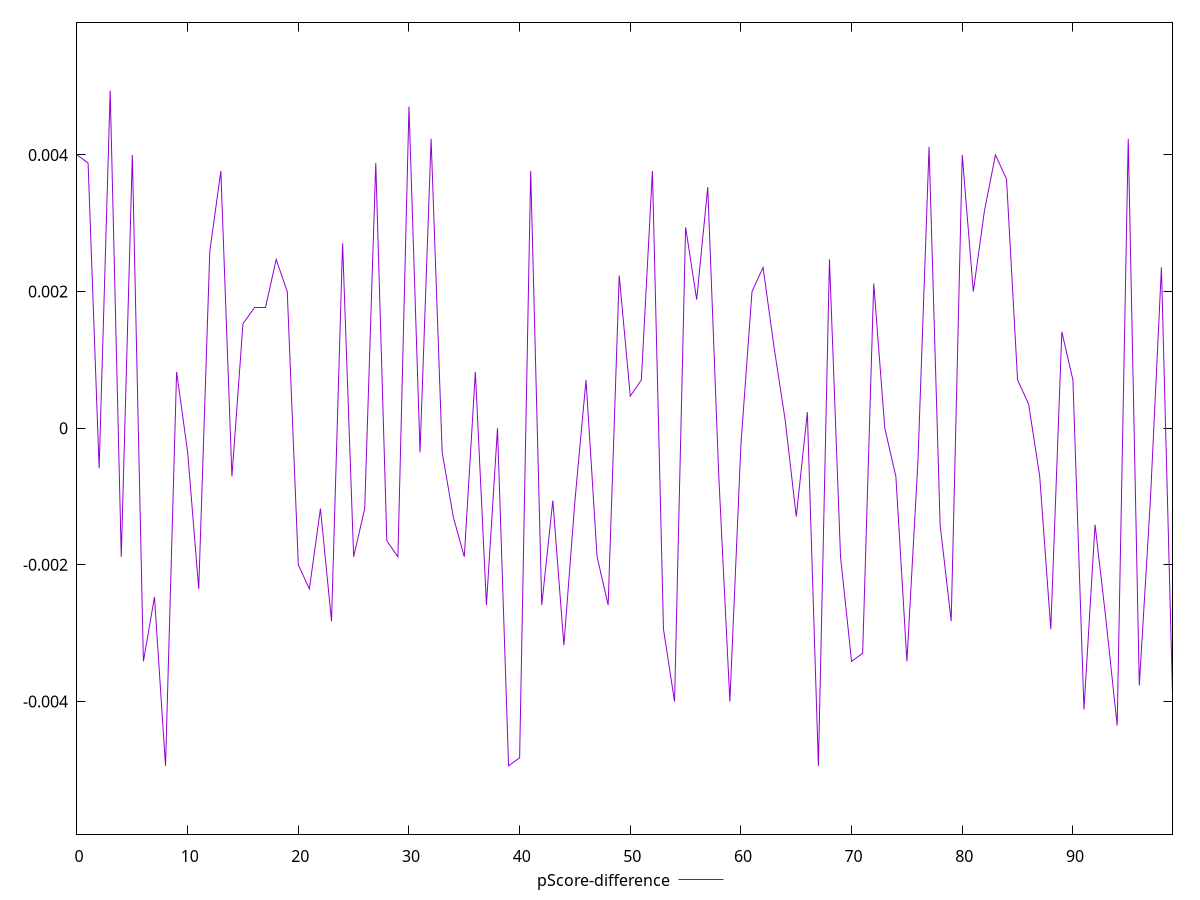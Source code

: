 reset

$pScoreDifference <<EOF
0 0.0040000000000000036
1 0.003882352941176448
2 -0.0005882352941176672
3 0.004941176470588227
4 -0.0018823529411765016
5 0.003999999999999948
6 -0.003411764705882392
7 -0.002470588235294169
8 -0.004941176470588282
9 0.0008235294117647229
10 -0.0003529411764706114
11 -0.002352941176470613
12 0.0025882352941176134
13 0.003764705882352948
14 -0.0007058823529411673
15 0.0015294117647058347
16 0.001764705882352946
17 0.001764705882352946
18 0.002470588235294058
19 0.0019999999999999463
20 -0.0020000000000000573
21 -0.002352941176470613
22 -0.0011764705882352788
23 -0.0028235294117647247
24 0.002705882352941169
25 -0.0018823529411765016
26 -0.0011764705882352788
27 0.0038823529411765034
28 -0.0016470588235293904
29 -0.0018823529411765016
30 0.004705882352941171
31 -0.0003529411764706114
32 0.004235294117647059
33 -0.0003529411764706114
34 -0.0012941176470588345
35 -0.0018823529411765016
36 0.0008235294117647229
37 -0.0025882352941176134
38 0
39 -0.004941176470588227
40 -0.0048235294117647265
41 0.003764705882352948
42 -0.002588235294117669
43 -0.0010588235294117787
44 -0.0031764705882352806
45 -0.0010588235294117787
46 0.0007058823529411673
47 -0.0018823529411765016
48 -0.0025882352941176134
49 0.0022352941176470575
50 0.00047058823529411153
51 0.0007058823529411673
52 0.003764705882352948
53 -0.0029411764705882804
54 -0.0040000000000000036
55 0.002941176470588225
56 0.0018823529411764461
57 0.003529411764705892
58 -0.0007058823529411673
59 -0.004000000000000059
60 -0.00023529411764705577
61 0.0020000000000000018
62 0.002352941176470613
63 0.0011764705882352788
64 0.00011764705882350013
65 -0.0012941176470588345
66 0.00023529411764705577
67 -0.004941176470588282
68 0.002470588235294058
69 -0.0018823529411765016
70 -0.0034117647058823364
71 -0.0032941176470588363
72 0.002117647058823502
73 0
74 -0.0007058823529411673
75 -0.0034117647058823745
76 -0.00047058823529411153
77 0.004117647058823504
78 -0.0014117647058823901
79 -0.0028235294117647247
80 0.0040000000000000036
81 0.0020000000000000018
82 0.003176470588235336
83 0.0040000000000000036
84 0.003647058823529392
85 0.0007058823529411673
86 0.0003529411764705559
87 -0.0007058823529411673
88 -0.002941176470588225
89 0.0014117647058823901
90 0.0007058823529411673
91 -0.004117647058823559
92 -0.0014117647058823346
93 -0.0028235294117647247
94 -0.004352941176470615
95 0.004235294117647059
96 -0.003764705882352948
97 -0.0010588235294117787
98 0.0023529411764705577
99 -0.0038823529411765034
EOF

set key outside below
set xrange [0:99]
set yrange [-0.005941176470588282:0.005941176470588227]
set trange [-0.005941176470588282:0.005941176470588227]
set terminal svg size 640, 500 enhanced background rgb 'white'
set output "reprap/render-blocking-resources/samples/pages/pScore-difference/values.svg"

plot $pScoreDifference title "pScore-difference" with line

reset

